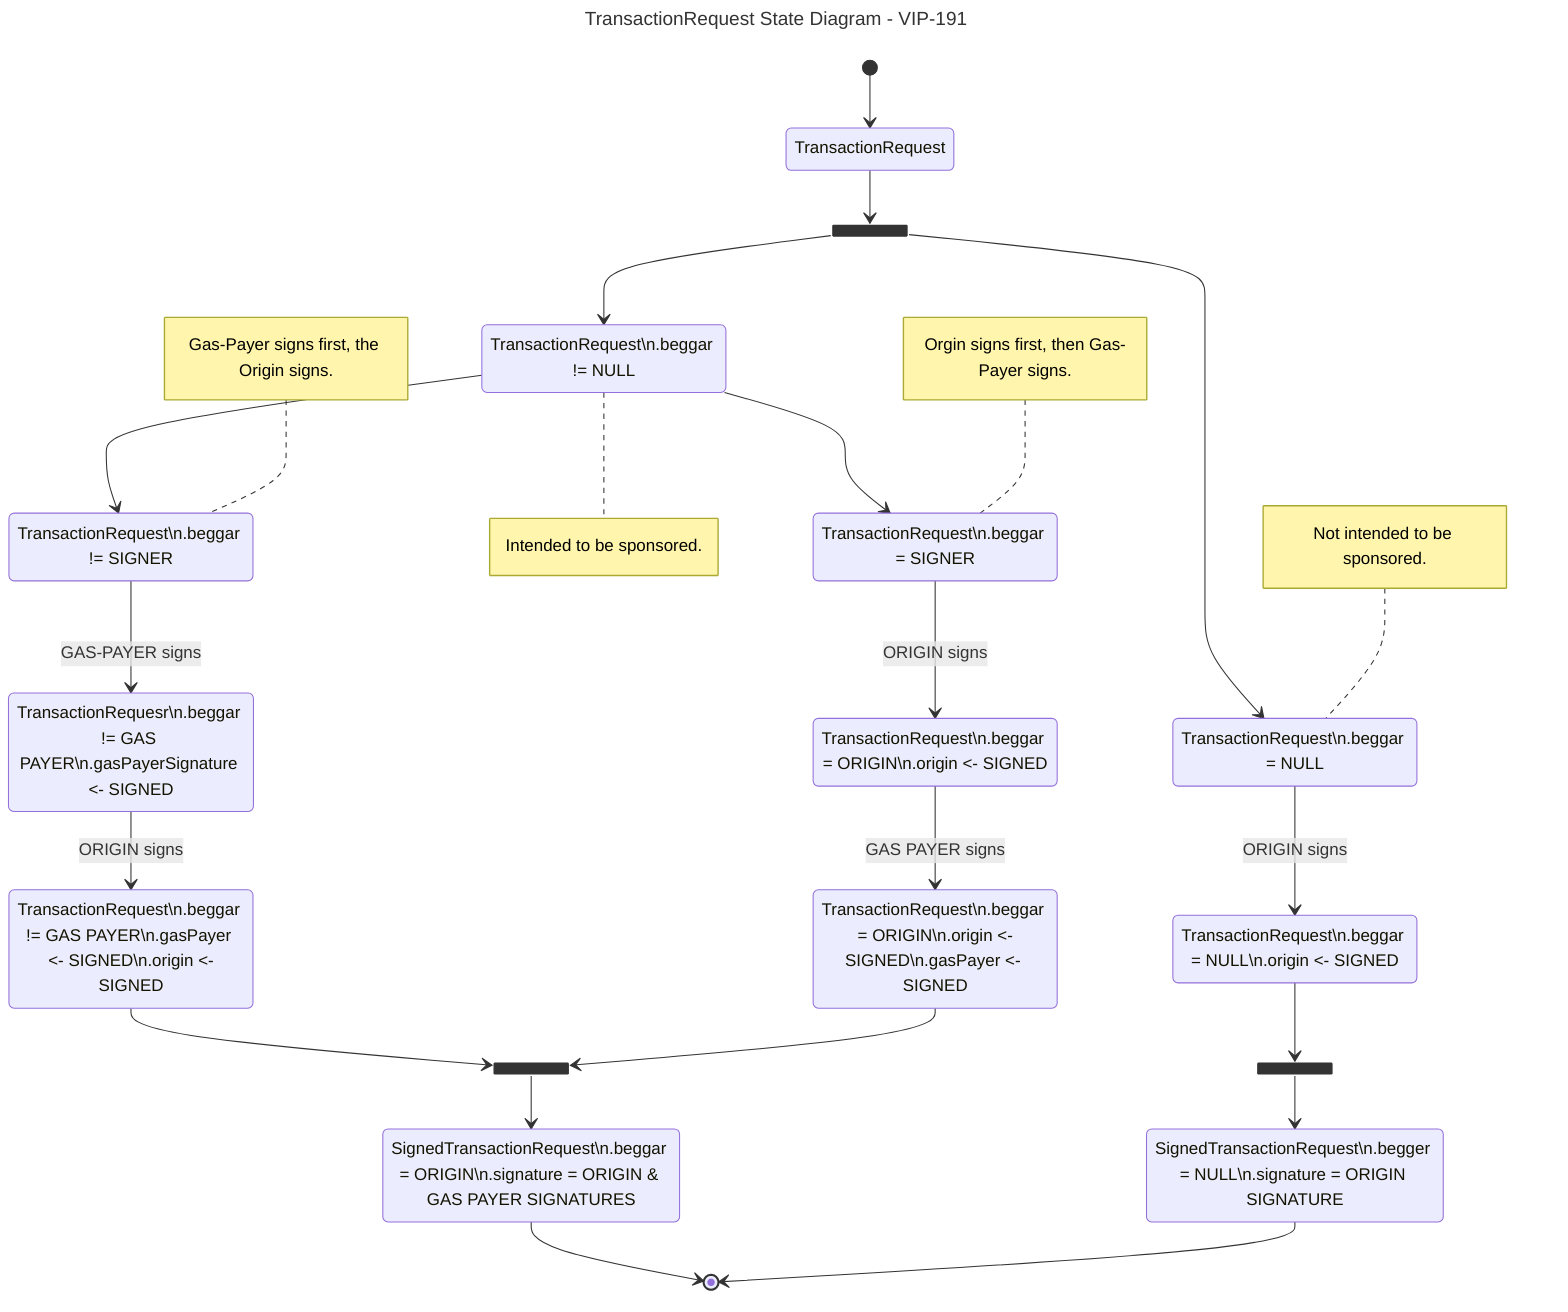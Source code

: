 ---
title: TransactionRequest State Diagram - VIP-191
---
stateDiagram-v2
    state "TransactionRequest" as TXR
    state IS_INTENDED_TO_BE_SPONORED <<fork>>
    state "TransactionRequest\n.beggar = NULL" as TXR_BF
    note left of TXR_BF
        Not intended to be sponsored.
    end note
    state "TransactionRequest\n.beggar = NULL\n.origin <- SIGNED" as TXR_BF_OS
    state SIGNED_NOT_SPONSORED <<join>>
    state "SignedTransactionRequest\n.begger = NULL\n.signature = ORIGIN SIGNATURE" as STXR_BF_OS
    state "TransactionRequest\n.beggar != NULL" as TXR_BT
    note right of TXR_BT
        Intended to be sponsored.
    end note
    state "TransactionRequest\n.beggar = SIGNER" as TXR_BT_SIGNER
    note left of TXR_BT_SIGNER
        Orgin signs first, then Gas-Payer signs.
    end note
    state "TransactionRequest\n.beggar != SIGNER" as TXR_BT_ALIEN
    note left of TXR_BT_ALIEN
        Gas-Payer signs first, the Origin signs.
    end note
    state "TransactionRequest\n.beggar = ORIGIN\n.origin <- SIGNED" as TXR_BT_OS
    state "TransactionRequest\n.beggar = ORIGIN\n.origin <-SIGNED\n.gasPayer <- SIGNED" as TXR_BT_OS_GPS
    state "TransactionRequesr\n.beggar != GAS PAYER\n.gasPayerSignature <- SIGNED" as TXR_BT_GPS
    state "TransactionRequest\n.beggar != GAS PAYER\n.gasPayer <- SIGNED\n.origin <-SIGNED" as TXR_BT_GPS_OS
    state SIGNED_AND_SPONSORED <<join>>
    state "SignedTransactionRequest\n.beggar = ORIGIN\n.signature = ORIGIN & GAS PAYER SIGNATURES" as STXR_BT_OS_GPS
    [*] --> TXR
    TXR --> IS_INTENDED_TO_BE_SPONORED
    IS_INTENDED_TO_BE_SPONORED --> TXR_BF
    IS_INTENDED_TO_BE_SPONORED --> TXR_BT
    TXR_BF --> TXR_BF_OS: ORIGIN signs
    TXR_BF_OS --> SIGNED_NOT_SPONSORED
    SIGNED_NOT_SPONSORED -->  STXR_BF_OS
    STXR_BF_OS --> [*]
    TXR_BT --> TXR_BT_SIGNER
    TXR_BT --> TXR_BT_ALIEN
    TXR_BT_SIGNER --> TXR_BT_OS: ORIGIN signs
    TXR_BT_OS --> TXR_BT_OS_GPS: GAS PAYER signs
    TXR_BT_OS_GPS --> SIGNED_AND_SPONSORED
    TXR_BT_ALIEN --> TXR_BT_GPS: GAS-PAYER signs
    TXR_BT_GPS --> TXR_BT_GPS_OS: ORIGIN signs
    TXR_BT_GPS_OS --> SIGNED_AND_SPONSORED
    SIGNED_AND_SPONSORED --> STXR_BT_OS_GPS
    STXR_BT_OS_GPS --> [*]